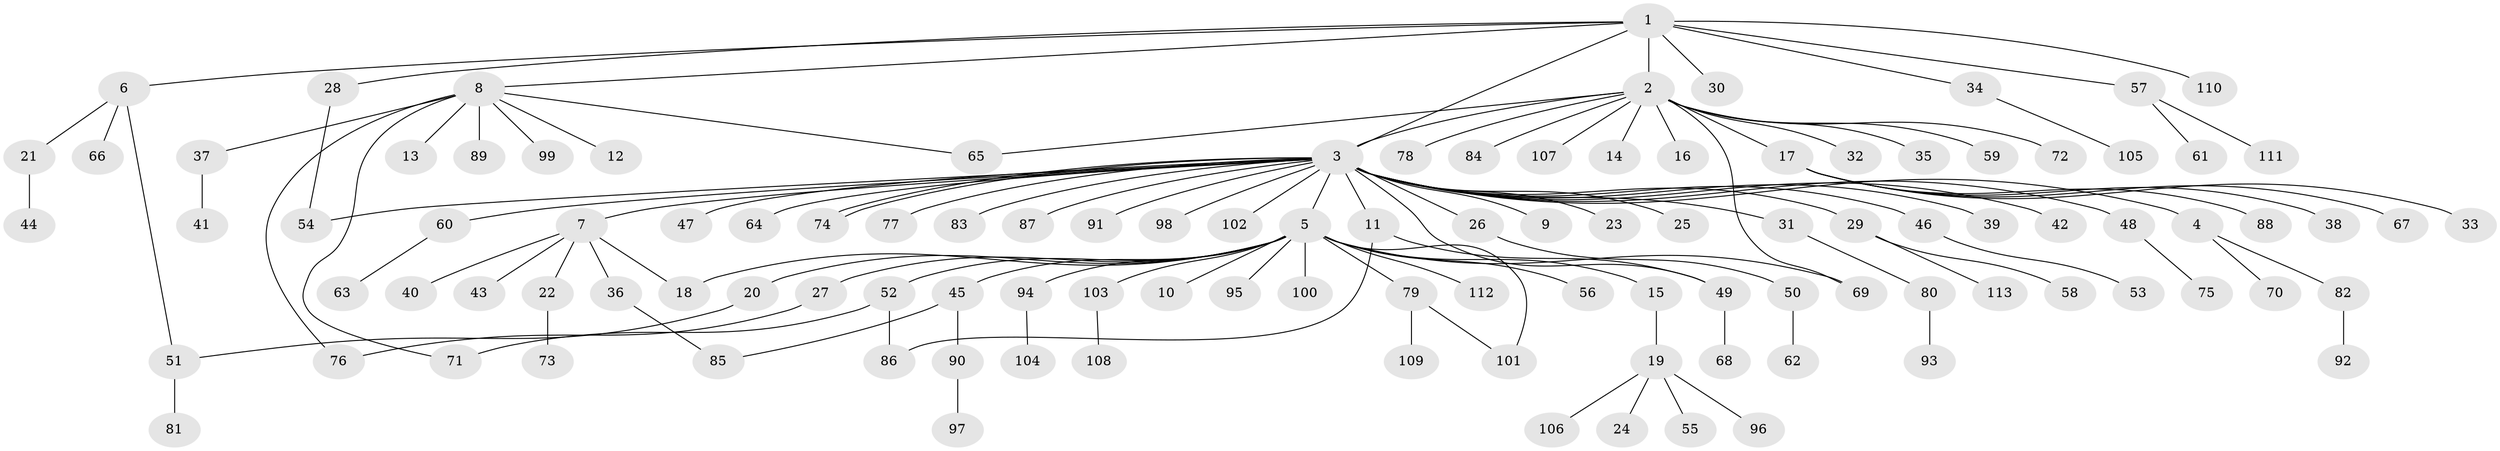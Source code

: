 // Generated by graph-tools (version 1.1) at 2025/49/03/09/25 03:49:59]
// undirected, 113 vertices, 125 edges
graph export_dot {
graph [start="1"]
  node [color=gray90,style=filled];
  1;
  2;
  3;
  4;
  5;
  6;
  7;
  8;
  9;
  10;
  11;
  12;
  13;
  14;
  15;
  16;
  17;
  18;
  19;
  20;
  21;
  22;
  23;
  24;
  25;
  26;
  27;
  28;
  29;
  30;
  31;
  32;
  33;
  34;
  35;
  36;
  37;
  38;
  39;
  40;
  41;
  42;
  43;
  44;
  45;
  46;
  47;
  48;
  49;
  50;
  51;
  52;
  53;
  54;
  55;
  56;
  57;
  58;
  59;
  60;
  61;
  62;
  63;
  64;
  65;
  66;
  67;
  68;
  69;
  70;
  71;
  72;
  73;
  74;
  75;
  76;
  77;
  78;
  79;
  80;
  81;
  82;
  83;
  84;
  85;
  86;
  87;
  88;
  89;
  90;
  91;
  92;
  93;
  94;
  95;
  96;
  97;
  98;
  99;
  100;
  101;
  102;
  103;
  104;
  105;
  106;
  107;
  108;
  109;
  110;
  111;
  112;
  113;
  1 -- 2;
  1 -- 3;
  1 -- 6;
  1 -- 8;
  1 -- 28;
  1 -- 30;
  1 -- 34;
  1 -- 57;
  1 -- 110;
  2 -- 3;
  2 -- 14;
  2 -- 16;
  2 -- 17;
  2 -- 32;
  2 -- 35;
  2 -- 59;
  2 -- 65;
  2 -- 69;
  2 -- 72;
  2 -- 78;
  2 -- 84;
  2 -- 107;
  3 -- 4;
  3 -- 5;
  3 -- 7;
  3 -- 9;
  3 -- 11;
  3 -- 23;
  3 -- 25;
  3 -- 26;
  3 -- 29;
  3 -- 31;
  3 -- 39;
  3 -- 42;
  3 -- 46;
  3 -- 47;
  3 -- 48;
  3 -- 49;
  3 -- 54;
  3 -- 60;
  3 -- 64;
  3 -- 74;
  3 -- 74;
  3 -- 77;
  3 -- 83;
  3 -- 87;
  3 -- 91;
  3 -- 98;
  3 -- 102;
  4 -- 70;
  4 -- 82;
  5 -- 10;
  5 -- 15;
  5 -- 18;
  5 -- 20;
  5 -- 27;
  5 -- 45;
  5 -- 52;
  5 -- 56;
  5 -- 69;
  5 -- 79;
  5 -- 94;
  5 -- 95;
  5 -- 100;
  5 -- 101;
  5 -- 103;
  5 -- 112;
  6 -- 21;
  6 -- 51;
  6 -- 66;
  7 -- 18;
  7 -- 22;
  7 -- 36;
  7 -- 40;
  7 -- 43;
  8 -- 12;
  8 -- 13;
  8 -- 37;
  8 -- 65;
  8 -- 71;
  8 -- 76;
  8 -- 89;
  8 -- 99;
  11 -- 49;
  11 -- 86;
  15 -- 19;
  17 -- 33;
  17 -- 38;
  17 -- 67;
  17 -- 88;
  19 -- 24;
  19 -- 55;
  19 -- 96;
  19 -- 106;
  20 -- 51;
  21 -- 44;
  22 -- 73;
  26 -- 50;
  27 -- 76;
  28 -- 54;
  29 -- 58;
  29 -- 113;
  31 -- 80;
  34 -- 105;
  36 -- 85;
  37 -- 41;
  45 -- 85;
  45 -- 90;
  46 -- 53;
  48 -- 75;
  49 -- 68;
  50 -- 62;
  51 -- 81;
  52 -- 71;
  52 -- 86;
  57 -- 61;
  57 -- 111;
  60 -- 63;
  79 -- 101;
  79 -- 109;
  80 -- 93;
  82 -- 92;
  90 -- 97;
  94 -- 104;
  103 -- 108;
}
